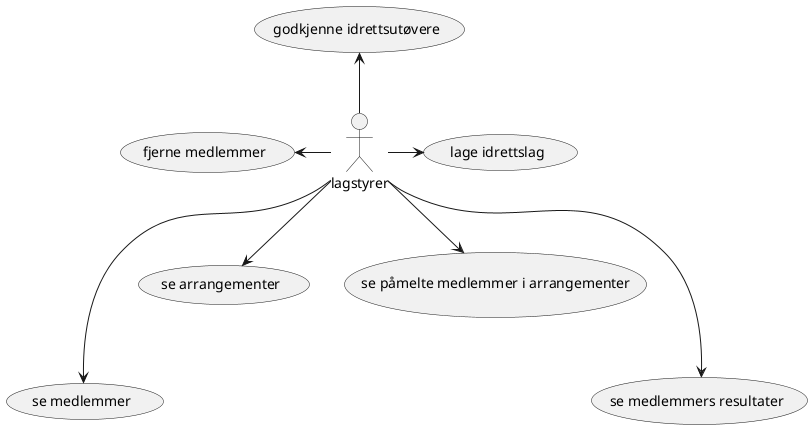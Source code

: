 @startuml
:lagstyrer: as styrer
(lage idrettslag) as lagelag
(godkjenne idrettsutøvere) as godkjenne
(fjerne medlemmer) as fjernemedlemmer
(se medlemmer) as se
(se arrangementer) as searr
(se påmelte medlemmer i arrangementer) as sepåmedlemmer
(se medlemmers resultater) as seres

styrer -> lagelag
fjernemedlemmer <- styrer
godkjenne <-- styrer
styrer ---> se
styrer --> searr
styrer --> sepåmedlemmer
styrer ---> seres


@enduml